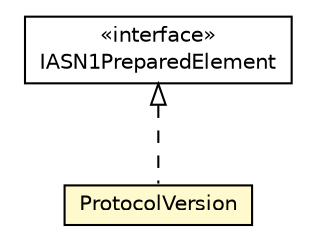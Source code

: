 #!/usr/local/bin/dot
#
# Class diagram 
# Generated by UMLGraph version R5_6-24-gf6e263 (http://www.umlgraph.org/)
#

digraph G {
	edge [fontname="Helvetica",fontsize=10,labelfontname="Helvetica",labelfontsize=10];
	node [fontname="Helvetica",fontsize=10,shape=plaintext];
	nodesep=0.25;
	ranksep=0.5;
	// org.universAAL.lddi.lib.ieeex73std.org.bn.coders.IASN1PreparedElement
	c6627198 [label=<<table title="org.universAAL.lddi.lib.ieeex73std.org.bn.coders.IASN1PreparedElement" border="0" cellborder="1" cellspacing="0" cellpadding="2" port="p" href="../../org/bn/coders/IASN1PreparedElement.html">
		<tr><td><table border="0" cellspacing="0" cellpadding="1">
<tr><td align="center" balign="center"> &#171;interface&#187; </td></tr>
<tr><td align="center" balign="center"> IASN1PreparedElement </td></tr>
		</table></td></tr>
		</table>>, URL="../../org/bn/coders/IASN1PreparedElement.html", fontname="Helvetica", fontcolor="black", fontsize=10.0];
	// org.universAAL.lddi.lib.ieeex73std.x73.p20601.ProtocolVersion
	c6627282 [label=<<table title="org.universAAL.lddi.lib.ieeex73std.x73.p20601.ProtocolVersion" border="0" cellborder="1" cellspacing="0" cellpadding="2" port="p" bgcolor="lemonChiffon" href="./ProtocolVersion.html">
		<tr><td><table border="0" cellspacing="0" cellpadding="1">
<tr><td align="center" balign="center"> ProtocolVersion </td></tr>
		</table></td></tr>
		</table>>, URL="./ProtocolVersion.html", fontname="Helvetica", fontcolor="black", fontsize=10.0];
	//org.universAAL.lddi.lib.ieeex73std.x73.p20601.ProtocolVersion implements org.universAAL.lddi.lib.ieeex73std.org.bn.coders.IASN1PreparedElement
	c6627198:p -> c6627282:p [dir=back,arrowtail=empty,style=dashed];
}

